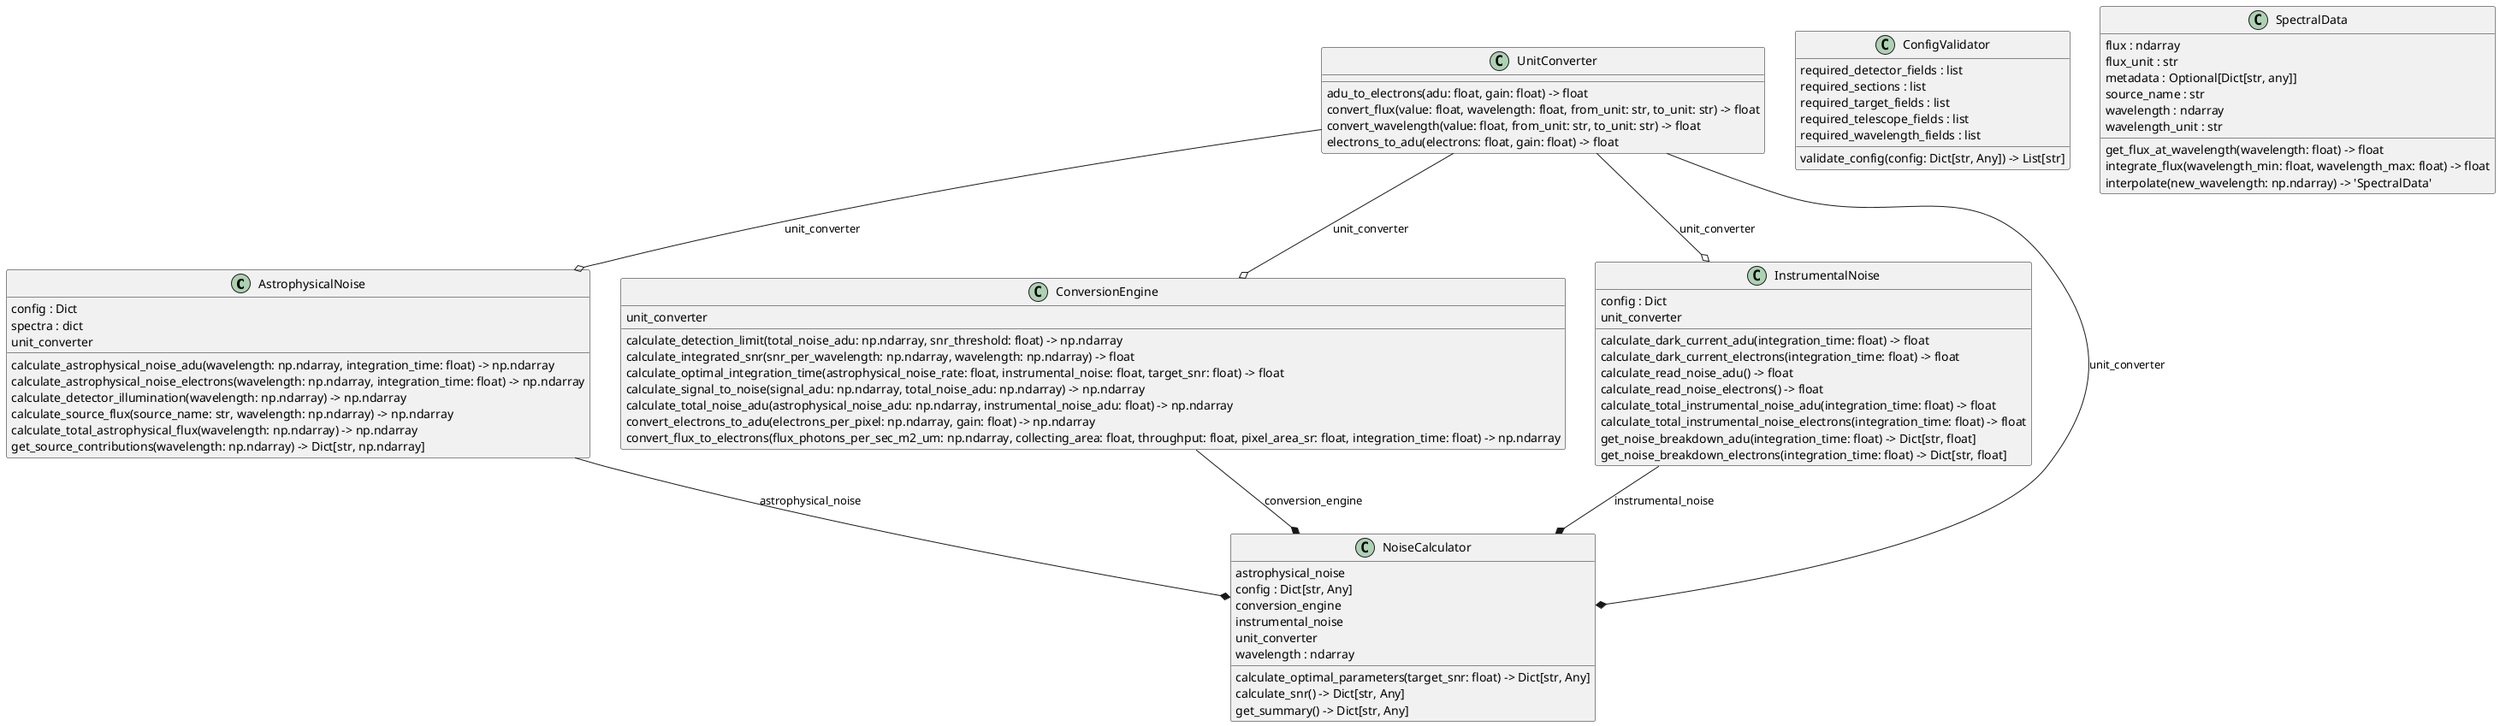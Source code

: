 @startuml classes_MyProject
set namespaceSeparator none
class "AstrophysicalNoise" as modules.core.astrophysical.AstrophysicalNoise {
  config : Dict
  spectra : dict
  unit_converter
  calculate_astrophysical_noise_adu(wavelength: np.ndarray, integration_time: float) -> np.ndarray
  calculate_astrophysical_noise_electrons(wavelength: np.ndarray, integration_time: float) -> np.ndarray
  calculate_detector_illumination(wavelength: np.ndarray) -> np.ndarray
  calculate_source_flux(source_name: str, wavelength: np.ndarray) -> np.ndarray
  calculate_total_astrophysical_flux(wavelength: np.ndarray) -> np.ndarray
  get_source_contributions(wavelength: np.ndarray) -> Dict[str, np.ndarray]
}
class "ConfigValidator" as modules.config.validator.ConfigValidator {
  required_detector_fields : list
  required_sections : list
  required_target_fields : list
  required_telescope_fields : list
  required_wavelength_fields : list
  validate_config(config: Dict[str, Any]) -> List[str]
}
class "ConversionEngine" as modules.core.conversions.ConversionEngine {
  unit_converter
  calculate_detection_limit(total_noise_adu: np.ndarray, snr_threshold: float) -> np.ndarray
  calculate_integrated_snr(snr_per_wavelength: np.ndarray, wavelength: np.ndarray) -> float
  calculate_optimal_integration_time(astrophysical_noise_rate: float, instrumental_noise: float, target_snr: float) -> float
  calculate_signal_to_noise(signal_adu: np.ndarray, total_noise_adu: np.ndarray) -> np.ndarray
  calculate_total_noise_adu(astrophysical_noise_adu: np.ndarray, instrumental_noise_adu: float) -> np.ndarray
  convert_electrons_to_adu(electrons_per_pixel: np.ndarray, gain: float) -> np.ndarray
  convert_flux_to_electrons(flux_photons_per_sec_m2_um: np.ndarray, collecting_area: float, throughput: float, pixel_area_sr: float, integration_time: float) -> np.ndarray
}
class "InstrumentalNoise" as modules.core.instrumental.InstrumentalNoise {
  config : Dict
  unit_converter
  calculate_dark_current_adu(integration_time: float) -> float
  calculate_dark_current_electrons(integration_time: float) -> float
  calculate_read_noise_adu() -> float
  calculate_read_noise_electrons() -> float
  calculate_total_instrumental_noise_adu(integration_time: float) -> float
  calculate_total_instrumental_noise_electrons(integration_time: float) -> float
  get_noise_breakdown_adu(integration_time: float) -> Dict[str, float]
  get_noise_breakdown_electrons(integration_time: float) -> Dict[str, float]
}
class "NoiseCalculator" as modules.core.calculator.NoiseCalculator {
  astrophysical_noise
  config : Dict[str, Any]
  conversion_engine
  instrumental_noise
  unit_converter
  wavelength : ndarray
  calculate_optimal_parameters(target_snr: float) -> Dict[str, Any]
  calculate_snr() -> Dict[str, Any]
  get_summary() -> Dict[str, Any]
}
class "SpectralData" as modules.data.spectra.SpectralData {
  flux : ndarray
  flux_unit : str
  metadata : Optional[Dict[str, any]]
  source_name : str
  wavelength : ndarray
  wavelength_unit : str
  get_flux_at_wavelength(wavelength: float) -> float
  integrate_flux(wavelength_min: float, wavelength_max: float) -> float
  interpolate(new_wavelength: np.ndarray) -> 'SpectralData'
}
class "UnitConverter" as modules.data.units.UnitConverter {
  adu_to_electrons(adu: float, gain: float) -> float
  convert_flux(value: float, wavelength: float, from_unit: str, to_unit: str) -> float
  convert_wavelength(value: float, from_unit: str, to_unit: str) -> float
  electrons_to_adu(electrons: float, gain: float) -> float
}
modules.core.astrophysical.AstrophysicalNoise --* modules.core.calculator.NoiseCalculator : astrophysical_noise
modules.core.conversions.ConversionEngine --* modules.core.calculator.NoiseCalculator : conversion_engine
modules.core.instrumental.InstrumentalNoise --* modules.core.calculator.NoiseCalculator : instrumental_noise
modules.data.units.UnitConverter --* modules.core.calculator.NoiseCalculator : unit_converter
modules.data.units.UnitConverter --o modules.core.astrophysical.AstrophysicalNoise : unit_converter
modules.data.units.UnitConverter --o modules.core.conversions.ConversionEngine : unit_converter
modules.data.units.UnitConverter --o modules.core.instrumental.InstrumentalNoise : unit_converter
@enduml
